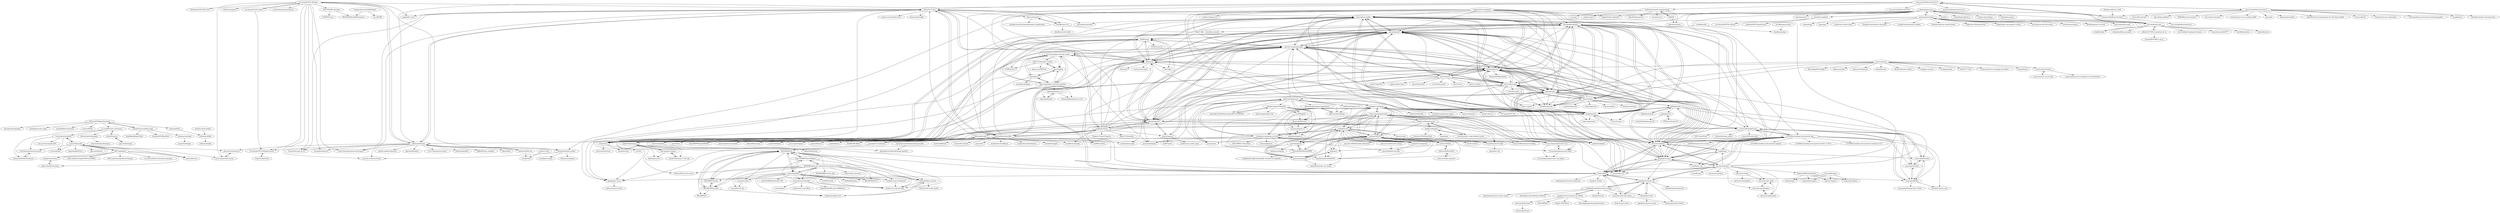 digraph G {
"noprompt/frak" -> "ztellman/riddley"
"Ysurac/openmptcprouter" -> "Ysurac/openmptcprouter-vps"
"Ysurac/openmptcprouter" -> "angt/glorytun"
"Ysurac/openmptcprouter" -> "zehome/MLVPN"
"Ysurac/openmptcprouter" -> "multipath-tcp/mptcp"
"Ysurac/openmptcprouter" -> "Ysurac/openmptcprouter-feeds"
"Ysurac/openmptcprouter" -> "porech/engarde"
"Ysurac/openmptcprouter" -> "multipath-tcp/mptcp_net-next"
"Ysurac/openmptcprouter" -> "SmoothWAN/SmoothWAN"
"Ysurac/openmptcprouter" -> "Edward-Wu/srt-live-server" ["e"=1]
"Ysurac/openmptcprouter" -> "alexkirsz/dispatch-proxy"
"Ysurac/openmptcprouter" -> "BELABOX/srtla"
"Ysurac/openmptcprouter" -> "onemarcfifty/openvpn-bonding"
"Ysurac/openmptcprouter" -> "markfoodyburton/MLVPN"
"Ysurac/openmptcprouter" -> "VrayoSystems/vtrunkd"
"Ysurac/openmptcprouter" -> "ovh/overthebox"
"porech/engarde" -> "hanleym/rengarde"
"porech/engarde" -> "SmoothWAN/SmoothWAN"
"porech/engarde" -> "BELABOX/srtla"
"alexkirsz/dispatch-proxy" -> "extremecoders-re/go-dispatch-proxy"
"alexkirsz/dispatch-proxy" -> "alexkirsz/dispatch"
"alexkirsz/dispatch-proxy" -> "Ysurac/openmptcprouter"
"alexkirsz/dispatch-proxy" -> "porech/engarde"
"alexkirsz/dispatch-proxy" -> "VrayoSystems/vtrunkd"
"alexkirsz/dispatch-proxy" -> "zehome/MLVPN"
"alexkirsz/dispatch-proxy" -> "angt/glorytun"
"litespeedtech/lsquic" -> "ngtcp2/ngtcp2"
"litespeedtech/lsquic" -> "facebook/mvfst"
"litespeedtech/lsquic" -> "quicwg/base-drafts"
"litespeedtech/lsquic" -> "microsoft/msquic"
"litespeedtech/lsquic" -> "alibaba/xquic"
"litespeedtech/lsquic" -> "devsisters/libquic"
"litespeedtech/lsquic" -> "private-octopus/picoquic"
"litespeedtech/lsquic" -> "ngtcp2/nghttp3"
"litespeedtech/lsquic" -> "google/quiche"
"litespeedtech/lsquic" -> "h2o/quicly"
"litespeedtech/lsquic" -> "cloudflare/quiche" ["e"=1]
"litespeedtech/lsquic" -> "y123456yz/reading-and-annotate-quic"
"litespeedtech/lsquic" -> "Tencent/tquic"
"litespeedtech/lsquic" -> "google/proto-quic"
"litespeedtech/lsquic" -> "evansun922/nginx-quic"
"cloudflare/dns" -> "cloudflare/comodo"
"cloudflare/dns" -> "cloudflare/golog"
"facebook/mvfst" -> "litespeedtech/lsquic"
"facebook/mvfst" -> "ngtcp2/ngtcp2"
"facebook/mvfst" -> "alibaba/xquic"
"facebook/mvfst" -> "microsoft/msquic"
"facebook/mvfst" -> "private-octopus/picoquic"
"facebook/mvfst" -> "google/quiche"
"facebook/mvfst" -> "quicwg/base-drafts"
"facebook/mvfst" -> "devsisters/libquic"
"facebook/mvfst" -> "facebookincubator/fizz"
"facebook/mvfst" -> "cloudflare/quiche" ["e"=1]
"facebook/mvfst" -> "h2o/quicly"
"facebook/mvfst" -> "ngtcp2/nghttp3"
"facebook/mvfst" -> "facebook/proxygen" ["e"=1]
"facebook/mvfst" -> "aiortc/aioquic"
"facebook/mvfst" -> "StanfordSNR/pantheon" ["e"=1]
"bagder/http3-explained" -> "bagder/http2-explained" ["e"=1]
"bagder/http3-explained" -> "quicwg/base-drafts"
"bagder/http3-explained" -> "litespeedtech/lsquic"
"bagder/http3-explained" -> "ngtcp2/nghttp3"
"bagder/http3-explained" -> "ngtcp2/ngtcp2"
"bagder/http3-explained" -> "cloudflare/quiche" ["e"=1]
"bagder/http3-explained" -> "curl/everything-curl" ["e"=1]
"bagder/http3-explained" -> "quic-go/quic-go" ["e"=1]
"bagder/http3-explained" -> "microsoft/msquic"
"bagder/http3-explained" -> "devsisters/libquic"
"bagder/http3-explained" -> "aiortc/aioquic"
"bagder/http3-explained" -> "facebook/mvfst"
"bagder/http3-explained" -> "private-octopus/picoquic"
"bagder/http3-explained" -> "h2o/quicly"
"bagder/http3-explained" -> "nghttp2/nghttp2" ["e"=1]
"syncsynchalt/illustrated-tls12" -> "syncsynchalt/illustrated-tls13"
"syncsynchalt/illustrated-tls12" -> "dunwu/db-tutorial" ["e"=1]
"syncsynchalt/illustrated-tls12" -> "dgryski/go-perfbook" ["e"=1]
"syncsynchalt/illustrated-tls12" -> "syncsynchalt/illustrated-quic"
"syncsynchalt/illustrated-tls12" -> "llitfkitfk/go-best-practice" ["e"=1]
"syncsynchalt/illustrated-tls12" -> "teh-cmc/go-internals" ["e"=1]
"syncsynchalt/illustrated-tls12" -> "trimstray/test-your-sysadmin-skills" ["e"=1]
"syncsynchalt/illustrated-tls12" -> "akavel/up" ["e"=1]
"syncsynchalt/illustrated-tls12" -> "danburzo/percollate" ["e"=1]
"syncsynchalt/illustrated-tls12" -> "nakov/Practical-Cryptography-for-Developers-Book" ["e"=1]
"syncsynchalt/illustrated-tls12" -> "microsoft/ethr" ["e"=1]
"syncsynchalt/illustrated-tls12" -> "eranyanay/1m-go-websockets" ["e"=1]
"syncsynchalt/illustrated-tls12" -> "trimstray/the-practical-linux-hardening-guide" ["e"=1]
"syncsynchalt/illustrated-tls12" -> "google/btree" ["e"=1]
"syncsynchalt/illustrated-tls12" -> "shuveb/containers-the-hard-way" ["e"=1]
"tencentyun/clb-quic-demo" -> "line/stellite"
"tencentyun/clb-quic-demo" -> "hanpfei/chromium-net"
"tencentyun/clb-quic-demo" -> "Xiaojuanmao/Quic-Bench"
"tencentyun/clb-quic-demo" -> "52im/clb-quic-demo"
"ztellman/riddley" -> "ztellman/sleight"
"molnarg/node-http2" -> "spdy-http2/node-spdy" ["e"=1]
"molnarg/node-http2" -> "httpwg/http2-spec"
"molnarg/node-http2" -> "nodejs/http2" ["e"=1]
"molnarg/node-http2" -> "jspm/jspm" ["e"=1]
"molnarg/node-http2" -> "aickin/react-dom-stream" ["e"=1]
"molnarg/node-http2" -> "GoogleChromeLabs/sw-precache" ["e"=1]
"molnarg/node-http2" -> "GoogleChromeLabs/sw-toolbox" ["e"=1]
"molnarg/node-http2" -> "ModuleLoader/es-module-loader" ["e"=1]
"molnarg/node-http2" -> "Experience-Monks/devtool" ["e"=1]
"molnarg/node-http2" -> "bradfitz/http2" ["e"=1]
"molnarg/node-http2" -> "nodejs/node-convergence-archive" ["e"=1]
"molnarg/node-http2" -> "wycats/javascript-decorators" ["e"=1]
"molnarg/node-http2" -> "trentm/node-bunyan" ["e"=1]
"molnarg/node-http2" -> "RickWong/react-transmit" ["e"=1]
"molnarg/node-http2" -> "fex-team/http2-spec"
"fex-team/http2-spec" -> "abbshr/rfc7540-translation-zh_cn"
"fex-team/http2-spec" -> "ye11ow/http2-explained-chinese"
"fex-team/http2-spec" -> "httpwg/http2-spec"
"fex-team/http2-spec" -> "bradfitz/http2" ["e"=1]
"fex-team/http2-spec" -> "vincentbernat/rfc5077" ["e"=1]
"fex-team/http2-spec" -> "cloudflare/keyless" ["e"=1]
"fex-team/http2-spec" -> "molnarg/node-http2"
"fex-team/http2-spec" -> "ellzey/libevhtp" ["e"=1]
"fex-team/http2-spec" -> "bolasblack/http-api-guide" ["e"=1]
"qdeconinck/mp-quic" -> "deradev/mpquicScheduler"
"qdeconinck/mp-quic" -> "p-quic/pquic"
"qdeconinck/mp-quic" -> "vuva/MAppLE"
"qdeconinck/mp-quic" -> "ssjShirley/mpquic-ns3"
"qdeconinck/mp-quic" -> "Xiang-Shi/PStream"
"qdeconinck/mp-quic" -> "qdeconinck/minitopo"
"qdeconinck/mp-quic" -> "prat-bphc52/VideoStreaming-MPTCP-MPQUIC"
"qdeconinck/mp-quic" -> "mkheirkhah/mptcp"
"qdeconinck/mp-quic" -> "quicwg/multipath"
"qdeconinck/mp-quic" -> "qdeconinck/minitopo-experiences"
"qdeconinck/mp-quic" -> "multipath-tcp/mptcp"
"qdeconinck/mp-quic" -> "private-octopus/picoquic"
"qdeconinck/mp-quic" -> "alibaba/xquic"
"qdeconinck/mp-quic" -> "multipath-tcp/mptcp_net-next"
"deradev/mpquicScheduler" -> "prat-bphc52/VideoStreaming-MPTCP-MPQUIC"
"deradev/mpquicScheduler" -> "banksemi/mpquic-rl"
"deradev/mpquicScheduler" -> "thomaswpp/mpquic-sbd"
"deradev/mpquicScheduler" -> "vuva/MAppLE"
"deradev/mpquicScheduler" -> "Xiang-Shi/PStream"
"deradev/mpquicScheduler" -> "vunetsys/mpquic-rl"
"ngtcp2/nghttp3" -> "ngtcp2/ngtcp2"
"ngtcp2/nghttp3" -> "private-octopus/picoquic"
"ngtcp2/nghttp3" -> "litespeedtech/lsquic"
"ngtcp2/nghttp3" -> "h2o/quicly"
"ngtcp2/nghttp3" -> "quictls/openssl"
"ngtcp2/nghttp3" -> "quicwg/base-drafts"
"ngtcp2/nghttp3" -> "nghttp2/nghttp2" ["e"=1]
"ngtcp2/nghttp3" -> "facebook/mvfst"
"ngtcp2/nghttp3" -> "h2o/picotls"
"ngtcp2/nghttp3" -> "google/quiche"
"ngtcp2/nghttp3" -> "NTAP/quant"
"ngtcp2/nghttp3" -> "microsoft/msquic"
"ngtcp2/nghttp3" -> "google/boringssl"
"ngtcp2/nghttp3" -> "devsisters/libquic"
"ngtcp2/nghttp3" -> "evansun922/nginx-quic"
"syncsynchalt/illustrated-tls13" -> "syncsynchalt/illustrated-tls12"
"syncsynchalt/illustrated-tls13" -> "syncsynchalt/illustrated-quic"
"syncsynchalt/illustrated-tls13" -> "tlswg/tls13-spec"
"syncsynchalt/illustrated-tls13" -> "tlsfuzzer/tlsfuzzer"
"syncsynchalt/illustrated-tls13" -> "LeeBrotherston/tls-fingerprinting"
"syncsynchalt/illustrated-tls13" -> "facebookincubator/fizz"
"syncsynchalt/illustrated-tls13" -> "syncsynchalt/illustrated-dtls"
"syncsynchalt/illustrated-tls13" -> "syncsynchalt/animated-curves"
"aiortc/aioquic" -> "quicwg/base-drafts"
"aiortc/aioquic" -> "facebook/mvfst"
"aiortc/aioquic" -> "python-hyper/h2" ["e"=1]
"aiortc/aioquic" -> "litespeedtech/lsquic"
"aiortc/aioquic" -> "pgjones/hypercorn" ["e"=1]
"aiortc/aioquic" -> "ngtcp2/ngtcp2"
"aiortc/aioquic" -> "cloudflare/quiche" ["e"=1]
"aiortc/aioquic" -> "quic-go/quic-go" ["e"=1]
"aiortc/aioquic" -> "private-octopus/picoquic"
"aiortc/aioquic" -> "agronholm/anyio" ["e"=1]
"aiortc/aioquic" -> "w3c/webtransport" ["e"=1]
"aiortc/aioquic" -> "microsoft/msquic"
"aiortc/aioquic" -> "aiortc/aiortc" ["e"=1]
"aiortc/aioquic" -> "python-trio/trio" ["e"=1]
"aiortc/aioquic" -> "alibaba/xquic"
"NOALBS/nginx-obs-automatic-low-bitrate-switching" -> "loopy750/SRT-Stats-Monitor"
"NOALBS/nginx-obs-automatic-low-bitrate-switching" -> "eerimoq/moblin"
"NOALBS/nginx-obs-automatic-low-bitrate-switching" -> "BELABOX/srtla"
"NOALBS/nginx-obs-automatic-low-bitrate-switching" -> "b3ck/server-bitrate-html"
"NOALBS/nginx-obs-automatic-low-bitrate-switching" -> "BELABOX/tutorial"
"NOALBS/nginx-obs-automatic-low-bitrate-switching" -> "BELABOX/belacoder"
"NOALBS/nginx-obs-automatic-low-bitrate-switching" -> "datagutt/bbox-receiver"
"NOALBS/nginx-obs-automatic-low-bitrate-switching" -> "Crowsinc/LiveVisionKit"
"NOALBS/nginx-obs-automatic-low-bitrate-switching" -> "scallensc/react-realtimeirl"
"NOALBS/nginx-obs-automatic-low-bitrate-switching" -> "NOALBS/BRB-twitch-clips"
"NOALBS/nginx-obs-automatic-low-bitrate-switching" -> "NOALBS/belabot"
"NOALBS/nginx-obs-automatic-low-bitrate-switching" -> "BELABOX/belaUI"
"NOALBS/nginx-obs-automatic-low-bitrate-switching" -> "muxable/rtirl-obs"
"NOALBS/nginx-obs-automatic-low-bitrate-switching" -> "Edward-Wu/srt-live-server" ["e"=1]
"NOALBS/nginx-obs-automatic-low-bitrate-switching" -> "locaal-ai/obs-urlsource" ["e"=1]
"quic-interop/quic-network-simulator" -> "quic-interop/quic-interop-runner"
"quic-interop/quic-network-simulator" -> "quiclog/qvis"
"quic-interop/quic-network-simulator" -> "NTAP/quant"
"quic-interop/quic-network-simulator" -> "SoonyangZhang/quic-on-ns3"
"quic-interop/quic-network-simulator" -> "google/quic-trace"
"quic-interop/quic-network-simulator" -> "quicwg/qlog"
"quic-interop/quic-network-simulator" -> "signetlabdei/quic"
"quic-interop/quic-network-simulator" -> "signetlabdei/quic-ns-3"
"p-quic/pquic" -> "qdeconinck/mp-quic"
"Coccodrillo/apns" -> "joekarl/go-libapns"
"Coccodrillo/apns" -> "timehop/apns"
"Coccodrillo/apns" -> "alexjlockwood/gcm"
"Coccodrillo/apns" -> "sideshow/apns2" ["e"=1]
"signetlabdei/quic-ns-3" -> "signetlabdei/quic"
"signetlabdei/quic-ns-3" -> "SoonyangZhang/quic-on-ns3"
"signetlabdei/quic" -> "signetlabdei/quic-ns-3"
"QUIC-Tracker/quic-tracker" -> "quicwg/qlog"
"QUIC-Tracker/quic-tracker" -> "NTAP/qvalve"
"QUIC-Tracker/quic-tracker" -> "piano-man/DPIFuzz"
"quiclog/qvis" -> "quicwg/qlog"
"quiclog/qvis" -> "quic-interop/quic-network-simulator"
"quiclog/qvis" -> "quic-interop/quic-interop-runner"
"quiclog/qvis" -> "google/quic-trace"
"quiclog/qvis" -> "quiclog/pcap2qlog"
"quicwg/qlog" -> "quiclog/qvis"
"quicwg/qlog" -> "QUIC-Tracker/quic-tracker"
"tlswg/tls13-spec" -> "amazon-archives/certlint" ["e"=1]
"tlswg/tls13-spec" -> "google/der-ascii" ["e"=1]
"tlswg/tls13-spec" -> "tlsfuzzer/tlsfuzzer"
"tlswg/tls13-spec" -> "bifurcation/mint"
"tlswg/tls13-spec" -> "project-everest/mitls-fstar" ["e"=1]
"tlswg/tls13-spec" -> "cloudflare/tls-tris"
"tlswg/tls13-spec" -> "tintinweb/scapy-ssl_tls" ["e"=1]
"tlswg/tls13-spec" -> "h2o/picotls"
"tlswg/tls13-spec" -> "nonce-disrespect/nonce-disrespect"
"tlswg/tls13-spec" -> "quicwg/wg-materials"
"tlswg/tls13-spec" -> "facebookincubator/fizz"
"tlswg/tls13-spec" -> "google/boringssl"
"tlswg/tls13-spec" -> "briansmith/webpki" ["e"=1]
"tlswg/tls13-spec" -> "quicwg/base-drafts"
"tlswg/tls13-spec" -> "h2o/quicly"
"Ysurac/openmptcprouter-vps" -> "Ysurac/openmptcprouter-feeds"
"Ysurac/openmptcprouter-vps" -> "Ysurac/openmptcprouter-vps-admin"
"Ysurac/openmptcprouter-vps" -> "Ysurac/openmptcprouter"
"tls-attacker/TLS-Padding-Oracles" -> "Tripwire/padcheck"
"multipath-tcp/mptcpd" -> "multipath-tcp/mptcp_net-next"
"multipath-tcp/mptcpd" -> "multipath-tcp/mptcp"
"multipath-tcp/mptcpd" -> "nasa/multipath-tcp-tools"
"multipath-tcp/mptcpd" -> "angt/glorytun"
"Tripwire/padcheck" -> "tls-attacker/TLS-Padding-Oracles"
"mkheirkhah/mptcp" -> "lip6-mptcp/ns3mptcp"
"mkheirkhah/mptcp" -> "dzlab/mptcp-ns3"
"mkheirkhah/mptcp" -> "Kashif-Nadeem/ns-3-dev-git"
"mkheirkhah/mptcp" -> "mkheirkhah/ecmp"
"sonysuqin/BeQuic" -> "sonysuqin/RawQuic"
"sonysuqin/BeQuic" -> "sonysuqin/FFmpeg-Quic-Cronet"
"sonysuqin/BeQuic" -> "sonysuqin/SrsQuic"
"sonysuqin/BeQuic" -> "evansun922/nginx-quic"
"sonysuqin/BeQuic" -> "yyzybb537/posix_quic"
"extremecoders-re/go-dispatch-proxy" -> "alexkirsz/dispatch"
"extremecoders-re/go-dispatch-proxy" -> "alexkirsz/dispatch-proxy"
"quicwg/zh-translations" -> "google/quic-trace"
"quicwg/zh-translations" -> "y123456yz/reading-and-annotate-quic"
"google/quic-trace" -> "mpiraux/master-thesis"
"Ysurac/openmptcprouter-feeds" -> "Ysurac/openmptcprouter-vps"
"Ysurac/openmptcprouter-feeds" -> "Ysurac/openmptcprouter-vps-admin"
"LearnLib/learnlib" -> "LearnLib/automatalib"
"LearnLib/learnlib" -> "DES-Lab/AALpy"
"LearnLib/learnlib" -> "LearnLib/alex"
"LearnLib/learnlib" -> "jderuiter/statelearner"
"LearnLib/learnlib" -> "lorisdanto/symbolicautomata"
"LearnLib/learnlib" -> "mtappler/mut-learn"
"LearnLib/learnlib" -> "bajinsheng/SGFuzz" ["e"=1]
"LearnLib/learnlib" -> "assist-project/dtls-fuzzer"
"LearnLib/learnlib" -> "gbossert/pylstar"
"LearnLib/learnlib" -> "steynvl/inferrer"
"fulmicoton/multiregexp" -> "zhouzusheng/multiregexp"
"cloudflare/go-stream" -> "cloudflare/golog"
"Kashif-Nadeem/ns-3-dev-git" -> "lip6-mptcp/ns3mptcp"
"qdeconinck/minitopo" -> "qdeconinck/minitopo-experiences"
"qdeconinck/minitopo-experiences" -> "qdeconinck/minitopo"
"microsoft/msquic" -> "litespeedtech/lsquic"
"microsoft/msquic" -> "facebook/mvfst"
"microsoft/msquic" -> "alibaba/xquic"
"microsoft/msquic" -> "cloudflare/quiche" ["e"=1]
"microsoft/msquic" -> "ngtcp2/ngtcp2"
"microsoft/msquic" -> "devsisters/libquic"
"microsoft/msquic" -> "google/quiche"
"microsoft/msquic" -> "quic-go/quic-go" ["e"=1]
"microsoft/msquic" -> "quicwg/base-drafts"
"microsoft/msquic" -> "private-octopus/picoquic"
"microsoft/msquic" -> "quinn-rs/quinn" ["e"=1]
"microsoft/msquic" -> "ngtcp2/nghttp3"
"microsoft/msquic" -> "Tencent/tquic"
"microsoft/msquic" -> "F-Stack/f-stack" ["e"=1]
"microsoft/msquic" -> "nghttp2/nghttp2" ["e"=1]
"devsisters/libquic" -> "devsisters/goquic"
"devsisters/libquic" -> "google/proto-quic"
"devsisters/libquic" -> "litespeedtech/lsquic"
"devsisters/libquic" -> "facebook/mvfst"
"devsisters/libquic" -> "conght/quic"
"devsisters/libquic" -> "ngtcp2/ngtcp2"
"devsisters/libquic" -> "y123456yz/reading-and-annotate-quic"
"devsisters/libquic" -> "microsoft/msquic"
"devsisters/libquic" -> "line/stellite"
"devsisters/libquic" -> "alibaba/xquic"
"devsisters/libquic" -> "quicwg/base-drafts"
"devsisters/libquic" -> "quic-go/quic-go" ["e"=1]
"devsisters/libquic" -> "h2o/quicly"
"devsisters/libquic" -> "google/quiche"
"devsisters/libquic" -> "private-octopus/picoquic"
"zehome/MLVPN" -> "angt/glorytun"
"zehome/MLVPN" -> "greensea/mptunnel"
"zehome/MLVPN" -> "VrayoSystems/vtrunkd"
"zehome/MLVPN" -> "markfoodyburton/MLVPN"
"zehome/MLVPN" -> "Ysurac/openmptcprouter"
"zehome/MLVPN" -> "Ysurac/openmptcprouter-vps"
"zehome/MLVPN" -> "angt/mud"
"zehome/MLVPN" -> "porech/engarde"
"zehome/MLVPN" -> "SmoothWAN/SmoothWAN"
"zehome/MLVPN" -> "ovh/overthebox"
"zehome/MLVPN" -> "multipath-tcp/mptcp"
"zehome/MLVPN" -> "cloudwu/mptun" ["e"=1]
"zehome/MLVPN" -> "onemarcfifty/openvpn-bonding"
"conght/quic" -> "devsisters/libquic"
"conght/quic" -> "google/proto-quic"
"conght/quic" -> "y123456yz/reading-and-annotate-quic"
"conght/quic" -> "maufl/quic_toy"
"conght/quic" -> "sonysuqin/RawQuic"
"prat-bphc52/VideoStreaming-MPTCP-MPQUIC" -> "deradev/mpquicScheduler"
"mifmif/Generex" -> "agarciadom/xeger"
"mifmif/Generex" -> "cs-au-dk/dk.brics.automaton"
"sonysuqin/SrsQuic" -> "sonysuqin/RawQuic"
"sonysuqin/SrsQuic" -> "evansun922/nginx-quic"
"sonysuqin/SrsQuic" -> "sonysuqin/BeQuic"
"openntpd-portable/openntpd-portable" -> "openntpd-portable/openntpd-openbsd"
"libressl/portable" -> "libressl/openbsd"
"libressl/portable" -> "google/boringssl"
"libressl/portable" -> "openbsd/src" ["e"=1]
"libressl/portable" -> "OpenSMTPD/OpenSMTPD" ["e"=1]
"libressl/portable" -> "openssh/openssh-portable" ["e"=1]
"libressl/portable" -> "wolfSSL/wolfssl" ["e"=1]
"libressl/portable" -> "cloudflare/sslconfig" ["e"=1]
"libressl/portable" -> "tlswg/tls13-spec"
"libressl/portable" -> "libtom/libtomcrypt" ["e"=1]
"libressl/portable" -> "randombit/botan" ["e"=1]
"libressl/portable" -> "nghttp2/nghttp2" ["e"=1]
"libressl/portable" -> "gost-engine/engine" ["e"=1]
"libressl/portable" -> "gentoo/libressl" ["e"=1]
"libressl/portable" -> "openbsd/ports" ["e"=1]
"libressl/portable" -> "BLAKE2/BLAKE2" ["e"=1]
"quic-interop/quic-interop-runner" -> "quic-interop/quic-network-simulator"
"quic-interop/quic-interop-runner" -> "quiclog/qvis"
"quic-interop/quic-interop-runner" -> "QUIC-Tracker/quic-tracker"
"quic-interop/quic-interop-runner" -> "quicwg/qlog"
"quic-interop/quic-interop-runner" -> "h2o/quicly"
"quic-interop/quic-interop-runner" -> "private-octopus/picoquic"
"quic-interop/quic-interop-runner" -> "quicwg/multipath"
"quic-interop/quic-interop-runner" -> "google/quic-trace"
"tlsfuzzer/tlsfuzzer" -> "tls-attacker/TLS-Attacker"
"tlsfuzzer/tlsfuzzer" -> "tlsfuzzer/tlslite-ng"
"tlsfuzzer/tlsfuzzer" -> "tintinweb/scapy-ssl_tls" ["e"=1]
"tlsfuzzer/tlsfuzzer" -> "WestpointLtd/tls_prober"
"tlsfuzzer/tlsfuzzer" -> "tlswg/tls13-spec"
"tlsfuzzer/tlsfuzzer" -> "aflnet/aflnet" ["e"=1]
"tlsfuzzer/tlsfuzzer" -> "guidovranken/cryptofuzz" ["e"=1]
"tlsfuzzer/tlsfuzzer" -> "jderuiter/statelearner"
"tlsfuzzer/tlsfuzzer" -> "sumanj/frankencert"
"tlsfuzzer/tlsfuzzer" -> "tls-attacker/TLS-Padding-Oracles"
"tlsfuzzer/tlsfuzzer" -> "nonce-disrespect/nonce-disrespect"
"tlsfuzzer/tlsfuzzer" -> "jtpereyda/boofuzz" ["e"=1]
"tlsfuzzer/tlsfuzzer" -> "Cisco-Talos/mutiny-fuzzer" ["e"=1]
"tlsfuzzer/tlsfuzzer" -> "jfoote/exploitable" ["e"=1]
"tlsfuzzer/tlsfuzzer" -> "jeffball55/rop_compiler" ["e"=1]
"tlsfuzzer/tlslite-ng" -> "tlsfuzzer/tlsfuzzer"
"tlsfuzzer/tlslite-ng" -> "trevp/tlslite"
"multipath-tcp/mptcp_net-next" -> "multipath-tcp/mptcpd"
"multipath-tcp/mptcp_net-next" -> "multipath-tcp/mptcp"
"multipath-tcp/mptcp_net-next" -> "nasa/multipath-tcp-tools"
"multipath-tcp/mptcp_net-next" -> "surban/aggligator"
"multipath-tcp/mptcp_net-next" -> "angt/glorytun"
"multipath-tcp/mptcp_net-next" -> "quicwg/multipath"
"multipath-tcp/mptcp_net-next" -> "qdeconinck/mp-quic"
"multipath-tcp/mptcp_net-next" -> "SIGCOMM21-5G/artifact" ["e"=1]
"multipath-tcp/mptcp_net-next" -> "mkheirkhah/mptcp"
"multipath-tcp/mptcp_net-next" -> "p-quic/pquic"
"multipath-tcp/mptcp_net-next" -> "markfoodyburton/MLVPN"
"yomorun/yomo" -> "yomorun/presencejs"
"yomorun/yomo" -> "alibaba/xquic"
"yomorun/yomo" -> "lf-edge/ekuiper" ["e"=1]
"yomorun/yomo" -> "q191201771/lal" ["e"=1]
"yomorun/yomo" -> "yomorun/yomo-wasmedge-tensorflow"
"yomorun/yomo" -> "baetyl/baetyl" ["e"=1]
"yomorun/yomo" -> "WasmEdge/WasmEdge" ["e"=1]
"yomorun/yomo" -> "facebook/mvfst"
"yomorun/yomo" -> "Edgenesis/shifu" ["e"=1]
"yomorun/yomo" -> "openyurtio/openyurt" ["e"=1]
"yomorun/yomo" -> "bitleak/lmstfy" ["e"=1]
"yomorun/yomo" -> "AfterShip/email-verifier" ["e"=1]
"yomorun/yomo" -> "reugn/go-streams" ["e"=1]
"yomorun/yomo" -> "quic-go/quic-go" ["e"=1]
"yomorun/yomo" -> "Tencent/tquic"
"greensea/mptunnel" -> "zehome/MLVPN"
"greensea/mptunnel" -> "angt/mud"
"greensea/mptunnel" -> "angt/glorytun"
"greensea/mptunnel" -> "danluke2/mpudp_vpn_thesis"
"F5Networks/quic-lb" -> "alipay/quic-lb"
"devsisters/goquic" -> "devsisters/libquic"
"devsisters/goquic" -> "google/proto-quic"
"devsisters/goquic" -> "devsisters/gospdyquic"
"devsisters/goquic" -> "line/stellite"
"devsisters/goquic" -> "y123456yz/reading-and-annotate-quic"
"devsisters/goquic" -> "conght/quic"
"devsisters/goquic" -> "quic-go/quic-go" ["e"=1]
"devsisters/goquic" -> "romain-jacotin/quic"
"devsisters/goquic" -> "devsisters/quicbench"
"devsisters/goquic" -> "devsisters/go-caplit"
"devsisters/goquic" -> "xtaci/kcp-go" ["e"=1]
"devsisters/goquic" -> "devsisters/eclair"
"devsisters/goquic" -> "quicwg/base-drafts"
"devsisters/goquic" -> "RobotsAndPencils/buford"
"devsisters/goquic" -> "facebook/mvfst"
"evansun922/nginx-quic" -> "sonysuqin/SrsQuic"
"evansun922/nginx-quic" -> "sonysuqin/RawQuic"
"evansun922/nginx-quic" -> "sonysuqin/BeQuic"
"evansun922/nginx-quic" -> "y123456yz/reading-and-annotate-quic"
"evansun922/nginx-quic" -> "bilibili/quiche"
"evansun922/nginx-quic" -> "liwf616/awesome-live-stream" ["e"=1]
"evansun922/nginx-quic" -> "runner365/read_book" ["e"=1]
"evansun922/nginx-quic" -> "CDN-Union/Code"
"evansun922/nginx-quic" -> "ngtcp2/ngtcp2"
"evansun922/nginx-quic" -> "feixiao/learning_webrtc" ["e"=1]
"python-tls/tls" -> "trevp/tlslite"
"assist-project/dtls-fuzzer" -> "jderuiter/statelearner"
"lorisdanto/symbolicautomata" -> "AutomataDotNet/Automata"
"libressl/openbsd" -> "libressl/portable"
"libressl/openbsd" -> "openntpd-portable/openntpd-openbsd"
"utopia-group/regel" -> "jacger2/softregex"
"sonysuqin/RawQuic" -> "sonysuqin/SrsQuic"
"sonysuqin/RawQuic" -> "sonysuqin/BeQuic"
"sonysuqin/RawQuic" -> "evansun922/nginx-quic"
"alipay/quic-lb" -> "F5Networks/quic-lb"
"alipay/quic-lb" -> "martinduke/nginx-quic-lb"
"devsisters/gospdyquic" -> "devsisters/go-caplit"
"devsisters/gospdyquic" -> "devsisters/quicbench"
"vunetsys/mpquic-rl" -> "banksemi/mpquic-rl"
"Xiang-Shi/PStream" -> "vunetsys/mpquic-rl"
"BELABOX/srtla" -> "BELABOX/belacoder"
"BELABOX/srtla" -> "BELABOX/srt"
"BELABOX/srtla" -> "BELABOX/tutorial"
"BELABOX/srtla" -> "muxable/rtchat"
"BELABOX/srtla" -> "scallensc/react-realtimeirl"
"BELABOX/srtla" -> "eerimoq/moblin"
"BELABOX/srtla" -> "datagutt/bbox-receiver"
"BELABOX/srtla" -> "loopy750/SRT-Stats-Monitor"
"BELABOX/srtla" -> "b3ck/server-bitrate-html"
"BELABOX/belacoder" -> "BELABOX/srtla"
"BELABOX/belacoder" -> "datagutt/moblink-rust"
"BELABOX/belacoder" -> "BELABOX/tutorial"
"BELABOX/belacoder" -> "BELABOX/srt"
"quictls/openssl" -> "ngtcp2/ngtcp2"
"quictls/openssl" -> "kn007/patch" ["e"=1]
"quictls/openssl" -> "ngtcp2/nghttp3"
"quictls/openssl" -> "intel/asynch_mode_nginx" ["e"=1]
"CompassSecurity/SAMLRaider" -> "RUB-NDS/BurpSSOExtension"
"CompassSecurity/SAMLRaider" -> "ozzi-/JWT4B"
"alexkirsz/dispatch" -> "extremecoders-re/go-dispatch-proxy"
"alexkirsz/dispatch" -> "alexkirsz/dispatch-proxy"
"alexkirsz/dispatch" -> "fregie/mpx"
"alexkirsz/dispatch" -> "hamster1963/HomeDash"
"DES-Lab/AALpy" -> "LearnLib/learnlib"
"DES-Lab/AALpy" -> "DES-Lab/Extracting-FSM-From-RNNs"
"DES-Lab/AALpy" -> "steynvl/inferrer"
"DES-Lab/AALpy" -> "DES-Lab/Learning-Based-Fuzzing"
"DES-Lab/AALpy" -> "apferscher/ble-learning"
"DES-Lab/AALpy" -> "wcventure/Active-Automata-Learning"
"DES-Lab/AALpy" -> "mtappler/mut-learn"
"WestpointLtd/tls_prober" -> "WestpointLtd/pytls"
"WestpointLtd/tls_prober" -> "amazon-archives/certlint" ["e"=1]
"WestpointLtd/tls_prober" -> "bwall/pemcracker"
"tatsuhiro-t/spdylay" -> "sorced-jim/SPDY-for-iPhone"
"tatsuhiro-t/spdylay" -> "mbelshe/SPDY-Specification"
"MaLeLabTs/RegexGenerator" -> "nicholaslocascio/deep-regex"
"MaLeLabTs/RegexGenerator" -> "devongovett/regexgen" ["e"=1]
"MaLeLabTs/RegexGenerator" -> "cs-au-dk/dk.brics.automaton"
"MaLeLabTs/RegexGenerator" -> "aloisdg/awesome-regex" ["e"=1]
"MaLeLabTs/RegexGenerator" -> "maojui/Regex-Generator"
"MaLeLabTs/RegexGenerator" -> "noprompt/frak"
"MaLeLabTs/RegexGenerator" -> "mimno/Mallet" ["e"=1]
"google/quiche" -> "bilibili/quiche"
"google/quiche" -> "facebook/mvfst"
"google/quiche" -> "litespeedtech/lsquic"
"google/quiche" -> "ngtcp2/ngtcp2"
"google/quiche" -> "microsoft/msquic"
"google/quiche" -> "alibaba/xquic"
"google/quiche" -> "private-octopus/picoquic"
"google/quiche" -> "quic-interop/quic-interop-runner"
"google/quiche" -> "ngtcp2/nghttp3"
"google/quiche" -> "aws/s2n-quic" ["e"=1]
"google/quiche" -> "evansun922/nginx-quic"
"google/quiche" -> "devsisters/libquic"
"google/quiche" -> "quicwg/base-drafts"
"google/quiche" -> "h2o/quicly"
"google/quiche" -> "yuanrongxi/razor" ["e"=1]
"bilibili/quiche" -> "bilibili/mahimahi"
"bilibili/quiche" -> "google/quiche"
"bilibili/quiche" -> "evansun922/nginx-quic"
"bilibili/quiche" -> "sonysuqin/BeQuic"
"bilibili/quiche" -> "sonysuqin/RawQuic"
"bilibili/quiche" -> "alipay/quic-lb"
"BELABOX/tutorial" -> "BELABOX/belacoder"
"BELABOX/tutorial" -> "BELABOX/srtla"
"loopy750/SRT-Stats-Monitor" -> "NOALBS/nginx-obs-automatic-low-bitrate-switching"
"loopy750/SRT-Stats-Monitor" -> "BELABOX/srtla"
"loopy750/SRT-Stats-Monitor" -> "eerimoq/moblin"
"loopy750/SRT-Stats-Monitor" -> "b3ck/server-bitrate-html"
"loopy750/SRT-Stats-Monitor" -> "datagutt/bbox-receiver"
"p0f/p0f" -> "gamelinux/prads"
"p0f/p0f" -> "LeeBrotherston/tls-fingerprinting"
"RUB-NDS/WS-Attacker" -> "RUB-NDS/BurpSSOExtension"
"RUB-NDS/WS-Attacker" -> "1N3/XSSTracer"
"apferscher/ble-learning" -> "mtappler/mut-learn"
"muxable/rtchat" -> "muxable/rtirl-obs"
"devsisters/quicbench" -> "devsisters/gospdyquic"
"devsisters/quicbench" -> "devsisters/go-caplit"
"vuva/MAppLE" -> "banksemi/mpquic-rl"
"vuva/MAppLE" -> "Xiang-Shi/PStream"
"vuva/MAppLE" -> "vunetsys/mpquic-rl"
"angt/glorytun" -> "angt/mud"
"angt/glorytun" -> "zehome/MLVPN"
"angt/glorytun" -> "greensea/mptunnel"
"angt/glorytun" -> "markfoodyburton/MLVPN"
"angt/glorytun" -> "Ysurac/openmptcprouter"
"angt/glorytun" -> "multipath-tcp/mptcpd"
"angt/glorytun" -> "multipath-tcp/mptcp"
"angt/glorytun" -> "multipath-tcp/mptcp_net-next"
"angt/glorytun" -> "VrayoSystems/vtrunkd"
"angt/glorytun" -> "ovh/overthebox"
"angt/glorytun" -> "porech/engarde"
"angt/glorytun" -> "Ysurac/openmptcprouter-feeds"
"angt/glorytun" -> "kanocz/lcvpn" ["e"=1]
"angt/glorytun" -> "Ysurac/openmptcprouter-vps"
"angt/glorytun" -> "danluke2/mpudp_vpn_thesis"
"alibaba/xquic" -> "facebook/mvfst"
"alibaba/xquic" -> "litespeedtech/lsquic"
"alibaba/xquic" -> "microsoft/msquic"
"alibaba/xquic" -> "Tencent/tquic"
"alibaba/xquic" -> "ngtcp2/ngtcp2"
"alibaba/xquic" -> "private-octopus/picoquic"
"alibaba/xquic" -> "quicwg/base-drafts"
"alibaba/xquic" -> "google/quiche"
"alibaba/xquic" -> "devsisters/libquic"
"alibaba/xquic" -> "yuanrongxi/razor" ["e"=1]
"alibaba/xquic" -> "cloudflare/quiche" ["e"=1]
"alibaba/xquic" -> "quic-go/quic-go" ["e"=1]
"alibaba/xquic" -> "evansun922/nginx-quic"
"alibaba/xquic" -> "qdeconinck/mp-quic"
"alibaba/xquic" -> "bilibili/quiche"
"Crowsinc/LiveVisionKit" -> "norihiro/obs-mute-filter" ["e"=1]
"Crowsinc/LiveVisionKit" -> "Jabbah/OpenXR-Layer-OBSMirror" ["e"=1]
"Crowsinc/LiveVisionKit" -> "b3ck/server-bitrate-html"
"Crowsinc/LiveVisionKit" -> "rse/vingester" ["e"=1]
"ssjShirley/mpquic-ns3" -> "qdeconinck/minitopo"
"ssjShirley/mpquic-ns3" -> "vunetsys/mpquic-rl"
"devsisters/eclair" -> "devsisters/checkpoint"
"devsisters/eclair" -> "devsisters/go-caplit"
"lip6-mptcp/ns3mptcp" -> "Kashif-Nadeem/ns-3-dev-git"
"lip6-mptcp/ns3mptcp" -> "mkheirkhah/mptcp"
"lip6-mptcp/ns3mptcp" -> "dzlab/mptcp-ns3"
"abbshr/rfc7540-translation-zh_cn" -> "duoani/HTTP-RFCs.zh-cn"
"abbshr/rfc7540-translation-zh_cn" -> "fex-team/http2-spec"
"multipath-tcp/mptcp" -> "multipath-tcp/mptcp_net-next"
"multipath-tcp/mptcp" -> "multipath-tcp/mptcpd"
"multipath-tcp/mptcp" -> "angt/glorytun"
"multipath-tcp/mptcp" -> "qdeconinck/mp-quic"
"multipath-tcp/mptcp" -> "mkheirkhah/mptcp"
"multipath-tcp/mptcp" -> "Ysurac/openmptcprouter"
"multipath-tcp/mptcp" -> "Ysurac/openmptcprouter-vps"
"multipath-tcp/mptcp" -> "greensea/mptunnel"
"multipath-tcp/mptcp" -> "OpenFastPath/ofp" ["e"=1]
"multipath-tcp/mptcp" -> "zehome/MLVPN"
"multipath-tcp/mptcp" -> "multipath-tcp/iproute-mptcp"
"multipath-tcp/mptcp" -> "Ysurac/openmptcprouter-feeds"
"multipath-tcp/mptcp" -> "mtcp-stack/mtcp" ["e"=1]
"multipath-tcp/mptcp" -> "Soheil-ab/Orca" ["e"=1]
"multipath-tcp/mptcp" -> "PCCproject/PCC-RL" ["e"=1]
"google/cronet-transport-for-okhttp" -> "limuyang2/okcronet"
"google/cronet-transport-for-okhttp" -> "GoogleChromeLabs/cronet-sample"
"google/cronet-transport-for-okhttp" -> "VKCOM/KNet" ["e"=1]
"google/cronet-transport-for-okhttp" -> "Knight-ZXW/Sliver" ["e"=1]
"google/cronet-transport-for-okhttp" -> "RicardoJiang/android-performance" ["e"=1]
"LeeBrotherston/tls-fingerprinting" -> "salesforce/ja3" ["e"=1]
"LeeBrotherston/tls-fingerprinting" -> "zakird/tlsfingerprints"
"LeeBrotherston/tls-fingerprinting" -> "cisco/mercury" ["e"=1]
"LeeBrotherston/tls-fingerprinting" -> "p0f/p0f"
"LeeBrotherston/tls-fingerprinting" -> "WestpointLtd/tls_prober"
"LeeBrotherston/tls-fingerprinting" -> "gamelinux/prads"
"LeeBrotherston/tls-fingerprinting" -> "cisco/joy" ["e"=1]
"AutomataDotNet/Automata" -> "lorisdanto/symbolicautomata"
"SmoothWAN/SmoothWAN" -> "porech/engarde"
"SmoothWAN/SmoothWAN" -> "TalalMash/Unofficial-Speedify-Installer-For-OpenWrt"
"SmoothWAN/SmoothWAN" -> "zehome/MLVPN"
"banksemi/mpquic-rl" -> "vunetsys/mpquic-rl"
"VrayoSystems/vtrunkd" -> "zehome/MLVPN"
"VrayoSystems/vtrunkd" -> "upa/nante-wan"
"RobotsAndPencils/buford" -> "sideshow/apns2" ["e"=1]
"RobotsAndPencils/buford" -> "timehop/apns"
"RobotsAndPencils/buford" -> "alexjlockwood/gcm"
"RobotsAndPencils/buford" -> "joekarl/go-libapns"
"yomorun/presencejs" -> "yomorun/react-cursor-chat"
"yomorun/presencejs" -> "yomorun/metaverse-workplace-vercel-frontend"
"syncsynchalt/illustrated-quic" -> "syncsynchalt/illustrated-tls13"
"syncsynchalt/illustrated-quic" -> "syncsynchalt/illustrated-ssh"
"bilibili/mahimahi" -> "bilibili/quiche"
"ovh/overthebox-feeds" -> "ovh/overthebox-openwrt"
"ovh/overthebox-feeds" -> "ovh/overthebox"
"ovh/overthebox-openwrt" -> "ovh/overthebox-feeds"
"scallensc/react-realtimeirl" -> "b3ck/server-bitrate-html"
"yomorun/react-cursor-chat" -> "yomorun/presencejs"
"cs-au-dk/dk.brics.automaton" -> "fulmicoton/multiregexp"
"cs-au-dk/dk.brics.automaton" -> "mifmif/Generex"
"cs-au-dk/dk.brics.automaton" -> "LearnLib/automatalib"
"cs-au-dk/dk.brics.automaton" -> "AutomataDotNet/Automata"
"tls-attacker/TLS-Attacker" -> "tlsfuzzer/tlsfuzzer"
"tls-attacker/TLS-Attacker" -> "tls-attacker/TLS-Scanner"
"tls-attacker/TLS-Attacker" -> "nonce-disrespect/nonce-disrespect"
"tls-attacker/TLS-Attacker" -> "assist-project/dtls-fuzzer"
"tls-attacker/TLS-Attacker" -> "sumanj/frankencert"
"tls-attacker/TLS-Attacker" -> "RUB-NDS/WS-Attacker"
"tls-attacker/TLS-Attacker" -> "FiloSottile/CVE-2016-2107" ["e"=1]
"tls-attacker/TLS-Attacker" -> "C2SP/wycheproof" ["e"=1]
"tls-attacker/TLS-Attacker" -> "google/der-ascii" ["e"=1]
"tls-attacker/TLS-Attacker" -> "WestpointLtd/tls_prober"
"tls-attacker/TLS-Attacker" -> "amazon-archives/certlint" ["e"=1]
"tls-attacker/TLS-Attacker" -> "tintinweb/scapy-ssl_tls" ["e"=1]
"tls-attacker/TLS-Attacker" -> "profuzzbench/profuzzbench" ["e"=1]
"tls-attacker/TLS-Attacker" -> "tls-attacker/TLS-Padding-Oracles"
"tls-attacker/TLS-Attacker" -> "tlswg/tls13-spec"
"google/boringssl" -> "ngtcp2/ngtcp2"
"google/boringssl" -> "ngtcp2/nghttp3"
"google/boringssl" -> "quictls/openssl"
"google/boringssl" -> "libressl/portable"
"google/boringssl" -> "wolfSSL/wolfssl" ["e"=1]
"google/boringssl" -> "litespeedtech/lsquic"
"google/boringssl" -> "alibaba/xquic"
"google/boringssl" -> "google/quiche"
"google/boringssl" -> "Tongsuo-Project/Tongsuo" ["e"=1]
"google/boringssl" -> "cloudflare/sslconfig" ["e"=1]
"google/boringssl" -> "quicwg/base-drafts"
"google/boringssl" -> "tlswg/tls13-spec"
"google/boringssl" -> "Mbed-TLS/mbedtls" ["e"=1]
"google/boringssl" -> "facebookincubator/fizz"
"google/boringssl" -> "facebook/mvfst"
"google/proto-quic" -> "devsisters/libquic"
"google/proto-quic" -> "line/stellite"
"google/proto-quic" -> "devsisters/goquic"
"google/proto-quic" -> "conght/quic"
"google/proto-quic" -> "ngtcp2/ngtcp2"
"google/proto-quic" -> "quicwg/base-drafts"
"google/proto-quic" -> "y123456yz/reading-and-annotate-quic"
"google/proto-quic" -> "litespeedtech/lsquic"
"google/proto-quic" -> "hanpfei/chromium-net"
"google/proto-quic" -> "evansun922/nginx-quic"
"google/proto-quic" -> "quic-go/quic-go" ["e"=1]
"google/proto-quic" -> "h2o/quicly"
"google/proto-quic" -> "facebook/mvfst"
"google/proto-quic" -> "private-octopus/picoquic"
"google/proto-quic" -> "maufl/quic_toy"
"bifurcation/mint" -> "cloudflare/tls-tris"
"bifurcation/mint" -> "cloudflarearchive/challenge-bypass-specification"
"cloudflare/tls-tris" -> "bifurcation/mint"
"cloudflare/tls-tris" -> "cloudflarearchive/sidh" ["e"=1]
"cloudflare/tls-tris" -> "cloudflare/comodo"
"angt/mud" -> "angt/glorytun"
"angt/mud" -> "markfoodyburton/MLVPN"
"angt/mud" -> "greensea/mptunnel"
"devsisters/go-caplit" -> "devsisters/gospdyquic"
"datagutt/bbox-receiver" -> "datagutt/moblink-rust"
"datagutt/bbox-receiver" -> "XGxF3/srtla-docker-guide"
"datagutt/bbox-receiver" -> "b3ck/server-bitrate-html"
"eerimoq/moblin" -> "BELABOX/srtla"
"eerimoq/moblin" -> "NOALBS/nginx-obs-automatic-low-bitrate-switching"
"eerimoq/moblin" -> "loopy750/SRT-Stats-Monitor"
"eerimoq/moblin" -> "datagutt/moblink-rust"
"eerimoq/moblin" -> "datagutt/bbox-receiver"
"eerimoq/moblin" -> "b3ck/server-bitrate-html"
"eerimoq/moblin" -> "scallensc/react-realtimeirl"
"eerimoq/moblin" -> "LezdCS/irl-link"
"eerimoq/moblin" -> "BELABOX/belaUI"
"eerimoq/moblin" -> "BELABOX/tutorial"
"eerimoq/moblin" -> "Crowsinc/LiveVisionKit"
"eerimoq/moblin" -> "BELABOX/belacoder"
"eerimoq/moblin" -> "pedroSG94/RootEncoder-iOS" ["e"=1]
"eerimoq/moblin" -> "muxable/rtchat"
"eerimoq/moblin" -> "NOALBS/belabot"
"hanpfei/chromium-net" -> "lizhangqu/cronet"
"hanpfei/chromium-net" -> "tencentyun/clb-quic-demo"
"hanpfei/chromium-net" -> "GoogleChromeLabs/cronet-sample"
"hanpfei/chromium-net" -> "y123456yz/reading-and-annotate-quic"
"hanpfei/chromium-net" -> "line/stellite"
"hanpfei/chromium-net" -> "Xiaojuanmao/Quic-Bench"
"hanpfei/chromium-net" -> "bloomberg/chromium.bb" ["e"=1]
"line/stellite" -> "google/proto-quic"
"line/stellite" -> "tencentyun/clb-quic-demo"
"line/stellite" -> "devsisters/libquic"
"line/stellite" -> "hanpfei/chromium-net"
"line/stellite" -> "ngtcp2/ngtcp2"
"line/stellite" -> "sonysuqin/BeQuic"
"line/stellite" -> "h2o/quicly"
"line/stellite" -> "devsisters/goquic"
"line/stellite" -> "akshetpandey/Cronet.framework"
"line/stellite" -> "line/grow-loader"
"line/stellite" -> "quicwg/base-drafts"
"line/stellite" -> "private-octopus/picoquic"
"line/stellite" -> "google/quic-trace"
"line/stellite" -> "y123456yz/reading-and-annotate-quic"
"line/stellite" -> "NTAP/quant"
"GoogleChromeLabs/cronet-sample" -> "google/cronet-transport-for-okhttp"
"GoogleChromeLabs/cronet-sample" -> "hanpfei/chromium-net"
"GoogleChromeLabs/cronet-sample" -> "lizhangqu/cronet"
"GoogleChromeLabs/cronet-sample" -> "tencentyun/clb-quic-demo"
"GoogleChromeLabs/cronet-sample" -> "alibaba/Patrons" ["e"=1]
"GoogleChromeLabs/cronet-sample" -> "akshetpandey/react-native-cronet"
"GoogleChromeLabs/cronet-sample" -> "line/stellite"
"GoogleChromeLabs/cronet-sample" -> "facebookincubator/Battery-Metrics" ["e"=1]
"jderuiter/statelearner" -> "assist-project/dtls-fuzzer"
"hamster1963/HomeDash" -> "hamster1963/HomeDash-Backend"
"ovh/overthebox" -> "ovh/overthebox-feeds"
"ovh/overthebox" -> "angt/mud"
"nicholaslocascio/deep-regex" -> "MaLeLabTs/RegexGenerator"
"nicholaslocascio/deep-regex" -> "kupl/AlphaRegexPublic"
"nicholaslocascio/deep-regex" -> "utopia-group/regel"
"nicholaslocascio/deep-regex" -> "zhoubolei/VQAbaseline" ["e"=1]
"Tencent/tquic" -> "alibaba/xquic"
"Tencent/tquic" -> "litespeedtech/lsquic"
"Tencent/tquic" -> "genmeta/gm-quic" ["e"=1]
"Tencent/tquic" -> "facebook/mvfst"
"Tencent/tquic" -> "cloudflare/quiche" ["e"=1]
"Tencent/tquic" -> "microsoft/msquic"
"Tencent/tquic" -> "ngtcp2/ngtcp2"
"Tencent/tquic" -> "quinn-rs/quinn" ["e"=1]
"Tencent/tquic" -> "aws/s2n-quic" ["e"=1]
"Tencent/tquic" -> "cloudwego/volo" ["e"=1]
"Tencent/tquic" -> "google/quiche"
"Tencent/tquic" -> "bilibili/quiche"
"Tencent/tquic" -> "trpc-group/trpc" ["e"=1]
"Tencent/tquic" -> "private-octopus/picoquic"
"Tencent/tquic" -> "bytedance/netcap" ["e"=1]
"quicwg/base-drafts" -> "ngtcp2/ngtcp2"
"quicwg/base-drafts" -> "litespeedtech/lsquic"
"quicwg/base-drafts" -> "private-octopus/picoquic"
"quicwg/base-drafts" -> "facebook/mvfst"
"quicwg/base-drafts" -> "h2o/quicly"
"quicwg/base-drafts" -> "alibaba/xquic"
"quicwg/base-drafts" -> "aiortc/aioquic"
"quicwg/base-drafts" -> "cloudflare/quiche" ["e"=1]
"quicwg/base-drafts" -> "google/proto-quic"
"quicwg/base-drafts" -> "devsisters/libquic"
"quicwg/base-drafts" -> "ngtcp2/nghttp3"
"quicwg/base-drafts" -> "microsoft/msquic"
"quicwg/base-drafts" -> "quic-go/quic-go" ["e"=1]
"quicwg/base-drafts" -> "quicwg/wg-materials"
"quicwg/base-drafts" -> "NTAP/quant"
"agarciadom/xeger" -> "mifmif/Generex"
"h2o/picotls" -> "h2o/quicly"
"h2o/picotls" -> "private-octopus/picoquic"
"h2o/picotls" -> "NTAP/quant"
"h2o/picotls" -> "eduardsui/tlse" ["e"=1]
"h2o/picotls" -> "ngtcp2/ngtcp2"
"h2o/picotls" -> "ngtcp2/nghttp3"
"h2o/picotls" -> "ctz/cifra" ["e"=1]
"h2o/picotls" -> "matrixssl/matrixssl"
"h2o/picotls" -> "quic-interop/quic-interop-runner"
"NTAP/quant" -> "private-octopus/picoquic"
"NTAP/quant" -> "h2o/quicly"
"NTAP/quant" -> "quic-interop/quic-network-simulator"
"NTAP/quant" -> "NTAP/warpcore" ["e"=1]
"NTAP/quant" -> "ngtcp2/ngtcp2"
"NTAP/quant" -> "h2o/picotls"
"NTAP/quant" -> "bbc/nghq"
"NTAP/quant" -> "quic-interop/quic-interop-runner"
"NTAP/quant" -> "quicwg/qlog"
"NTAP/quant" -> "NTAP/qvalve"
"limuyang2/okcronet" -> "limuyang2/msnet"
"mtappler/mut-learn" -> "apferscher/ble-learning"
"httpwg/http2-spec" -> "nghttp2/nghttp2" ["e"=1]
"httpwg/http2-spec" -> "molnarg/node-http2"
"httpwg/http2-spec" -> "fex-team/http2-spec"
"httpwg/http2-spec" -> "bagder/http2-explained" ["e"=1]
"httpwg/http2-spec" -> "bradfitz/http2" ["e"=1]
"httpwg/http2-spec" -> "h2o/h2o" ["e"=1]
"httpwg/http2-spec" -> "http2/http2.github.io"
"httpwg/http2-spec" -> "google/proto-quic"
"httpwg/http2-spec" -> "python-hyper/hyper" ["e"=1]
"httpwg/http2-spec" -> "quicwg/base-drafts"
"httpwg/http2-spec" -> "jetty/jetty.project" ["e"=1]
"httpwg/http2-spec" -> "ngtcp2/ngtcp2"
"httpwg/http2-spec" -> "devsisters/libquic"
"httpwg/http2-spec" -> "tatsuhiro-t/spdylay"
"httpwg/http2-spec" -> "grpc/grpc-java" ["e"=1]
"tls-attacker/TLS-Scanner" -> "tls-attacker/TLS-Padding-Oracles"
"tls-attacker/TLS-Scanner" -> "tls-attacker/TLS-Attacker"
"facebookincubator/fizz" -> "facebook/mvfst"
"facebookincubator/fizz" -> "facebook/wangle" ["e"=1]
"facebookincubator/fizz" -> "tlsfuzzer/tlsfuzzer"
"facebookincubator/fizz" -> "tlswg/tls13-spec"
"facebookincubator/fizz" -> "h2o/picotls"
"facebookincubator/fizz" -> "ngtcp2/nghttp3"
"facebookincubator/fizz" -> "ngtcp2/ngtcp2"
"facebookincubator/fizz" -> "google/boringssl"
"facebookincubator/fizz" -> "quicwg/base-drafts"
"facebookincubator/fizz" -> "facebook/proxygen" ["e"=1]
"facebookincubator/fizz" -> "facebook/fbthrift" ["e"=1]
"facebookincubator/fizz" -> "facebook/CacheLib" ["e"=1]
"facebookincubator/fizz" -> "mrpre/atls" ["e"=1]
"facebookincubator/fizz" -> "facebookarchive/fbzmq" ["e"=1]
"facebookincubator/fizz" -> "facebookincubator/katran" ["e"=1]
"LearnLib/automatalib" -> "LearnLib/learnlib"
"LearnLib/automatalib" -> "lorisdanto/symbolicautomata"
"LearnLib/automatalib" -> "LearnLib/alex"
"LearnLib/automatalib" -> "ivan-gavran/samples2LTL"
"kristrev/multihomed-routing" -> "nasa/multipath-tcp-tools"
"h2o/quicly" -> "private-octopus/picoquic"
"h2o/quicly" -> "h2o/picotls"
"h2o/quicly" -> "NTAP/quant"
"h2o/quicly" -> "ngtcp2/ngtcp2"
"h2o/quicly" -> "quic-interop/quic-interop-runner"
"h2o/quicly" -> "quicwg/base-drafts"
"h2o/quicly" -> "ngtcp2/nghttp3"
"h2o/quicly" -> "ekr/minq"
"h2o/quicly" -> "litespeedtech/lsquic"
"h2o/quicly" -> "facebook/mvfst"
"h2o/quicly" -> "bbc/nghq"
"h2o/quicly" -> "line/stellite"
"h2o/quicly" -> "google/quic-trace"
"h2o/quicly" -> "mcmanus/mozquic"
"h2o/quicly" -> "devsisters/libquic"
"ngtcp2/ngtcp2" -> "ngtcp2/nghttp3"
"ngtcp2/ngtcp2" -> "private-octopus/picoquic"
"ngtcp2/ngtcp2" -> "litespeedtech/lsquic"
"ngtcp2/ngtcp2" -> "quicwg/base-drafts"
"ngtcp2/ngtcp2" -> "facebook/mvfst"
"ngtcp2/ngtcp2" -> "h2o/quicly"
"ngtcp2/ngtcp2" -> "NTAP/quant"
"ngtcp2/ngtcp2" -> "quictls/openssl"
"ngtcp2/ngtcp2" -> "alibaba/xquic"
"ngtcp2/ngtcp2" -> "devsisters/libquic"
"ngtcp2/ngtcp2" -> "microsoft/msquic"
"ngtcp2/ngtcp2" -> "google/quiche"
"ngtcp2/ngtcp2" -> "google/proto-quic"
"ngtcp2/ngtcp2" -> "h2o/picotls"
"ngtcp2/ngtcp2" -> "cloudflare/quiche" ["e"=1]
"dwmkerr/effective-shell" -> "syncsynchalt/illustrated-quic"
"gtrak/no.disassemble" -> "ztellman/riddley"
"lizhangqu/cronet" -> "bgylde/chromium-cornet"
"lizhangqu/cronet" -> "hanpfei/chromium-net"
"private-octopus/picoquic" -> "h2o/quicly"
"private-octopus/picoquic" -> "NTAP/quant"
"private-octopus/picoquic" -> "ngtcp2/ngtcp2"
"private-octopus/picoquic" -> "h2o/picotls"
"private-octopus/picoquic" -> "quicwg/base-drafts"
"private-octopus/picoquic" -> "facebook/mvfst"
"private-octopus/picoquic" -> "litespeedtech/lsquic"
"private-octopus/picoquic" -> "ngtcp2/nghttp3"
"private-octopus/picoquic" -> "quic-interop/quic-interop-runner"
"private-octopus/picoquic" -> "alibaba/xquic"
"private-octopus/picoquic" -> "quicwg/multipath"
"private-octopus/picoquic" -> "quic-interop/quic-network-simulator"
"private-octopus/picoquic" -> "p-quic/pquic"
"private-octopus/picoquic" -> "microsoft/msquic"
"private-octopus/picoquic" -> "google/quiche"
"y123456yz/reading-and-annotate-quic" -> "y123456yz/reading-and-annotate-nghttp2" ["e"=1]
"y123456yz/reading-and-annotate-quic" -> "evansun922/nginx-quic"
"y123456yz/reading-and-annotate-quic" -> "y123456yz/reading-and-annotate-docker-17.05.0" ["e"=1]
"y123456yz/reading-and-annotate-quic" -> "quicwg/zh-translations"
"y123456yz/reading-and-annotate-quic" -> "yyzybb537/posix_quic"
"y123456yz/reading-and-annotate-quic" -> "devsisters/libquic"
"y123456yz/reading-and-annotate-quic" -> "sonysuqin/BeQuic"
"y123456yz/reading-and-annotate-quic" -> "maufl/quic_toy"
"y123456yz/reading-and-annotate-quic" -> "hanpfei/chromium-net"
"y123456yz/reading-and-annotate-quic" -> "sonysuqin/SrsQuic"
"y123456yz/reading-and-annotate-quic" -> "liwf616/awesome-live-stream" ["e"=1]
"y123456yz/reading-and-annotate-quic" -> "google/proto-quic"
"y123456yz/reading-and-annotate-quic" -> "y123456yz/reading-and-annotate-rocketmq-3.4.6" ["e"=1]
"y123456yz/reading-and-annotate-quic" -> "conght/quic"
"y123456yz/reading-and-annotate-quic" -> "ngtcp2/ngtcp2"
"datagutt/moblink-rust" -> "datagutt/bbox-receiver"
"noprompt/frak" ["l"="-11.514,-5.047"]
"ztellman/riddley" ["l"="-11.538,-5.089"]
"Ysurac/openmptcprouter" ["l"="-10.61,-4.638"]
"Ysurac/openmptcprouter-vps" ["l"="-10.625,-4.59"]
"angt/glorytun" ["l"="-10.624,-4.609"]
"zehome/MLVPN" ["l"="-10.597,-4.619"]
"multipath-tcp/mptcp" ["l"="-10.666,-4.592"]
"Ysurac/openmptcprouter-feeds" ["l"="-10.639,-4.582"]
"porech/engarde" ["l"="-10.564,-4.661"]
"multipath-tcp/mptcp_net-next" ["l"="-10.706,-4.593"]
"SmoothWAN/SmoothWAN" ["l"="-10.588,-4.669"]
"Edward-Wu/srt-live-server" ["l"="63.458,-14.205"]
"alexkirsz/dispatch-proxy" ["l"="-10.54,-4.599"]
"BELABOX/srtla" ["l"="-10.519,-4.739"]
"onemarcfifty/openvpn-bonding" ["l"="-10.622,-4.672"]
"markfoodyburton/MLVPN" ["l"="-10.642,-4.62"]
"VrayoSystems/vtrunkd" ["l"="-10.568,-4.61"]
"ovh/overthebox" ["l"="-10.566,-4.636"]
"hanleym/rengarde" ["l"="-10.55,-4.688"]
"extremecoders-re/go-dispatch-proxy" ["l"="-10.505,-4.572"]
"alexkirsz/dispatch" ["l"="-10.476,-4.578"]
"litespeedtech/lsquic" ["l"="-10.91,-4.426"]
"ngtcp2/ngtcp2" ["l"="-10.934,-4.432"]
"facebook/mvfst" ["l"="-10.921,-4.45"]
"quicwg/base-drafts" ["l"="-10.95,-4.443"]
"microsoft/msquic" ["l"="-10.882,-4.433"]
"alibaba/xquic" ["l"="-10.879,-4.47"]
"devsisters/libquic" ["l"="-10.916,-4.398"]
"private-octopus/picoquic" ["l"="-10.923,-4.469"]
"ngtcp2/nghttp3" ["l"="-10.941,-4.472"]
"google/quiche" ["l"="-10.902,-4.455"]
"h2o/quicly" ["l"="-10.97,-4.439"]
"cloudflare/quiche" ["l"="-10.041,-5.995"]
"y123456yz/reading-and-annotate-quic" ["l"="-10.933,-4.356"]
"Tencent/tquic" ["l"="-10.852,-4.453"]
"google/proto-quic" ["l"="-10.936,-4.377"]
"evansun922/nginx-quic" ["l"="-10.885,-4.393"]
"cloudflare/dns" ["l"="-11.245,-4.53"]
"cloudflare/comodo" ["l"="-11.194,-4.542"]
"cloudflare/golog" ["l"="-11.281,-4.517"]
"facebookincubator/fizz" ["l"="-10.991,-4.541"]
"facebook/proxygen" ["l"="-19.691,-25.681"]
"aiortc/aioquic" ["l"="-10.945,-4.408"]
"StanfordSNR/pantheon" ["l"="63.261,-13.309"]
"bagder/http3-explained" ["l"="-10.978,-4.411"]
"bagder/http2-explained" ["l"="1.913,-5.501"]
"curl/everything-curl" ["l"="2.077,-5.337"]
"quic-go/quic-go" ["l"="3.594,-8.631"]
"nghttp2/nghttp2" ["l"="-19.577,-25.488"]
"syncsynchalt/illustrated-tls12" ["l"="-11.014,-4.754"]
"syncsynchalt/illustrated-tls13" ["l"="-11.031,-4.685"]
"dunwu/db-tutorial" ["l"="2.037,-5.361"]
"dgryski/go-perfbook" ["l"="4.109,-8.833"]
"syncsynchalt/illustrated-quic" ["l"="-10.988,-4.726"]
"llitfkitfk/go-best-practice" ["l"="1.781,-5.467"]
"teh-cmc/go-internals" ["l"="4.141,-8.82"]
"trimstray/test-your-sysadmin-skills" ["l"="29.079,-24.691"]
"akavel/up" ["l"="-13.621,-6.661"]
"danburzo/percollate" ["l"="-4.097,-28.722"]
"nakov/Practical-Cryptography-for-Developers-Book" ["l"="-44.403,-33.958"]
"microsoft/ethr" ["l"="3.776,-8.536"]
"eranyanay/1m-go-websockets" ["l"="3.72,-8.735"]
"trimstray/the-practical-linux-hardening-guide" ["l"="-14.079,-6.44"]
"google/btree" ["l"="3.936,-8.399"]
"shuveb/containers-the-hard-way" ["l"="1.878,-5.439"]
"tencentyun/clb-quic-demo" ["l"="-11.019,-4.322"]
"line/stellite" ["l"="-10.967,-4.37"]
"hanpfei/chromium-net" ["l"="-10.999,-4.329"]
"Xiaojuanmao/Quic-Bench" ["l"="-11.014,-4.292"]
"52im/clb-quic-demo" ["l"="-11.039,-4.27"]
"ztellman/sleight" ["l"="-11.531,-5.114"]
"molnarg/node-http2" ["l"="-10.931,-4.196"]
"spdy-http2/node-spdy" ["l"="2.059,-34.468"]
"httpwg/http2-spec" ["l"="-10.95,-4.264"]
"nodejs/http2" ["l"="0.04,-33.194"]
"jspm/jspm" ["l"="-0.332,-31.359"]
"aickin/react-dom-stream" ["l"="0.354,-29.25"]
"GoogleChromeLabs/sw-precache" ["l"="0.284,-29.575"]
"GoogleChromeLabs/sw-toolbox" ["l"="0.226,-29.636"]
"ModuleLoader/es-module-loader" ["l"="-0.247,-31.35"]
"Experience-Monks/devtool" ["l"="22.824,-26.825"]
"bradfitz/http2" ["l"="3.835,-8.244"]
"nodejs/node-convergence-archive" ["l"="22.498,-26.77"]
"wycats/javascript-decorators" ["l"="0.568,-29.225"]
"trentm/node-bunyan" ["l"="-0.097,-34.049"]
"RickWong/react-transmit" ["l"="0.45,-29.248"]
"fex-team/http2-spec" ["l"="-10.951,-4.164"]
"abbshr/rfc7540-translation-zh_cn" ["l"="-10.938,-4.11"]
"ye11ow/http2-explained-chinese" ["l"="-10.982,-4.108"]
"vincentbernat/rfc5077" ["l"="-20.491,-21.792"]
"cloudflare/keyless" ["l"="-20.586,-21.82"]
"ellzey/libevhtp" ["l"="-18.261,-28.604"]
"bolasblack/http-api-guide" ["l"="-8.615,-34.547"]
"qdeconinck/mp-quic" ["l"="-10.775,-4.544"]
"deradev/mpquicScheduler" ["l"="-10.741,-4.527"]
"p-quic/pquic" ["l"="-10.804,-4.539"]
"vuva/MAppLE" ["l"="-10.746,-4.544"]
"ssjShirley/mpquic-ns3" ["l"="-10.756,-4.561"]
"Xiang-Shi/PStream" ["l"="-10.756,-4.537"]
"qdeconinck/minitopo" ["l"="-10.773,-4.569"]
"prat-bphc52/VideoStreaming-MPTCP-MPQUIC" ["l"="-10.758,-4.523"]
"mkheirkhah/mptcp" ["l"="-10.736,-4.596"]
"quicwg/multipath" ["l"="-10.845,-4.527"]
"qdeconinck/minitopo-experiences" ["l"="-10.787,-4.566"]
"banksemi/mpquic-rl" ["l"="-10.724,-4.535"]
"thomaswpp/mpquic-sbd" ["l"="-10.719,-4.51"]
"vunetsys/mpquic-rl" ["l"="-10.734,-4.547"]
"quictls/openssl" ["l"="-10.926,-4.507"]
"h2o/picotls" ["l"="-10.971,-4.489"]
"NTAP/quant" ["l"="-10.987,-4.452"]
"google/boringssl" ["l"="-10.968,-4.515"]
"tlswg/tls13-spec" ["l"="-11.042,-4.564"]
"tlsfuzzer/tlsfuzzer" ["l"="-11.101,-4.647"]
"LeeBrotherston/tls-fingerprinting" ["l"="-11.11,-4.773"]
"syncsynchalt/illustrated-dtls" ["l"="-11.002,-4.684"]
"syncsynchalt/animated-curves" ["l"="-11.049,-4.715"]
"python-hyper/h2" ["l"="44.738,21.144"]
"pgjones/hypercorn" ["l"="44.754,21.077"]
"agronholm/anyio" ["l"="44.833,21.135"]
"w3c/webtransport" ["l"="-10.581,-5.973"]
"aiortc/aiortc" ["l"="44.306,20.149"]
"python-trio/trio" ["l"="44.89,20.961"]
"NOALBS/nginx-obs-automatic-low-bitrate-switching" ["l"="-10.482,-4.784"]
"loopy750/SRT-Stats-Monitor" ["l"="-10.486,-4.747"]
"eerimoq/moblin" ["l"="-10.485,-4.764"]
"b3ck/server-bitrate-html" ["l"="-10.496,-4.777"]
"BELABOX/tutorial" ["l"="-10.503,-4.749"]
"BELABOX/belacoder" ["l"="-10.517,-4.76"]
"datagutt/bbox-receiver" ["l"="-10.509,-4.773"]
"Crowsinc/LiveVisionKit" ["l"="-10.476,-4.809"]
"scallensc/react-realtimeirl" ["l"="-10.502,-4.761"]
"NOALBS/BRB-twitch-clips" ["l"="-10.454,-4.805"]
"NOALBS/belabot" ["l"="-10.459,-4.771"]
"BELABOX/belaUI" ["l"="-10.455,-4.785"]
"muxable/rtirl-obs" ["l"="-10.502,-4.811"]
"locaal-ai/obs-urlsource" ["l"="-55.405,9.279"]
"quic-interop/quic-network-simulator" ["l"="-11.018,-4.469"]
"quic-interop/quic-interop-runner" ["l"="-10.985,-4.47"]
"quiclog/qvis" ["l"="-11.038,-4.466"]
"SoonyangZhang/quic-on-ns3" ["l"="-11.06,-4.463"]
"google/quic-trace" ["l"="-11.015,-4.419"]
"quicwg/qlog" ["l"="-11.029,-4.452"]
"signetlabdei/quic" ["l"="-11.057,-4.489"]
"signetlabdei/quic-ns-3" ["l"="-11.072,-4.477"]
"Coccodrillo/apns" ["l"="-10.75,-4.147"]
"joekarl/go-libapns" ["l"="-10.757,-4.188"]
"timehop/apns" ["l"="-10.77,-4.172"]
"alexjlockwood/gcm" ["l"="-10.788,-4.156"]
"sideshow/apns2" ["l"="3.596,-8.756"]
"QUIC-Tracker/quic-tracker" ["l"="-11.052,-4.442"]
"NTAP/qvalve" ["l"="-11.032,-4.433"]
"piano-man/DPIFuzz" ["l"="-11.084,-4.429"]
"quiclog/pcap2qlog" ["l"="-11.08,-4.456"]
"amazon-archives/certlint" ["l"="9.306,-9.258"]
"google/der-ascii" ["l"="9.363,-9.294"]
"bifurcation/mint" ["l"="-11.114,-4.573"]
"project-everest/mitls-fstar" ["l"="-22.311,-19.524"]
"cloudflare/tls-tris" ["l"="-11.134,-4.555"]
"tintinweb/scapy-ssl_tls" ["l"="-40.398,-32.981"]
"nonce-disrespect/nonce-disrespect" ["l"="-11.1,-4.614"]
"quicwg/wg-materials" ["l"="-11.019,-4.515"]
"briansmith/webpki" ["l"="-10.224,-5.899"]
"Ysurac/openmptcprouter-vps-admin" ["l"="-10.629,-4.561"]
"tls-attacker/TLS-Padding-Oracles" ["l"="-11.168,-4.672"]
"Tripwire/padcheck" ["l"="-11.192,-4.686"]
"multipath-tcp/mptcpd" ["l"="-10.673,-4.616"]
"nasa/multipath-tcp-tools" ["l"="-10.695,-4.64"]
"lip6-mptcp/ns3mptcp" ["l"="-10.748,-4.612"]
"dzlab/mptcp-ns3" ["l"="-10.736,-4.62"]
"Kashif-Nadeem/ns-3-dev-git" ["l"="-10.761,-4.603"]
"mkheirkhah/ecmp" ["l"="-10.756,-4.629"]
"sonysuqin/BeQuic" ["l"="-10.886,-4.361"]
"sonysuqin/RawQuic" ["l"="-10.865,-4.373"]
"sonysuqin/FFmpeg-Quic-Cronet" ["l"="-10.849,-4.335"]
"sonysuqin/SrsQuic" ["l"="-10.87,-4.357"]
"yyzybb537/posix_quic" ["l"="-10.916,-4.319"]
"quicwg/zh-translations" ["l"="-10.989,-4.359"]
"mpiraux/master-thesis" ["l"="-11.05,-4.412"]
"LearnLib/learnlib" ["l"="-11.297,-4.805"]
"LearnLib/automatalib" ["l"="-11.34,-4.843"]
"DES-Lab/AALpy" ["l"="-11.287,-4.842"]
"LearnLib/alex" ["l"="-11.328,-4.818"]
"jderuiter/statelearner" ["l"="-11.209,-4.73"]
"lorisdanto/symbolicautomata" ["l"="-11.359,-4.84"]
"mtappler/mut-learn" ["l"="-11.279,-4.822"]
"bajinsheng/SGFuzz" ["l"="-41.536,-36.05"]
"assist-project/dtls-fuzzer" ["l"="-11.229,-4.729"]
"gbossert/pylstar" ["l"="-11.32,-4.785"]
"steynvl/inferrer" ["l"="-11.307,-4.829"]
"fulmicoton/multiregexp" ["l"="-11.406,-4.938"]
"zhouzusheng/multiregexp" ["l"="-11.4,-4.96"]
"cloudflare/go-stream" ["l"="-11.311,-4.507"]
"quinn-rs/quinn" ["l"="-10.034,-6.082"]
"F-Stack/f-stack" ["l"="6.172,-4.971"]
"devsisters/goquic" ["l"="-10.897,-4.332"]
"conght/quic" ["l"="-10.909,-4.356"]
"greensea/mptunnel" ["l"="-10.607,-4.582"]
"angt/mud" ["l"="-10.595,-4.597"]
"cloudwu/mptun" ["l"="-45.653,13.216"]
"maufl/quic_toy" ["l"="-10.934,-4.333"]
"mifmif/Generex" ["l"="-11.45,-4.9"]
"agarciadom/xeger" ["l"="-11.476,-4.893"]
"cs-au-dk/dk.brics.automaton" ["l"="-11.416,-4.907"]
"openntpd-portable/openntpd-portable" ["l"="-11.201,-4.484"]
"openntpd-portable/openntpd-openbsd" ["l"="-11.165,-4.497"]
"libressl/portable" ["l"="-11.067,-4.531"]
"libressl/openbsd" ["l"="-11.12,-4.513"]
"openbsd/src" ["l"="-25.182,-23.643"]
"OpenSMTPD/OpenSMTPD" ["l"="-25.287,-23.743"]
"openssh/openssh-portable" ["l"="-19.99,-25.25"]
"wolfSSL/wolfssl" ["l"="-18.049,-43.122"]
"cloudflare/sslconfig" ["l"="-20.69,-21.834"]
"libtom/libtomcrypt" ["l"="-21.022,-24.233"]
"randombit/botan" ["l"="-19.806,-25.822"]
"gost-engine/engine" ["l"="-39.034,20.585"]
"gentoo/libressl" ["l"="-12.702,-2.374"]
"openbsd/ports" ["l"="-25.243,-23.646"]
"BLAKE2/BLAKE2" ["l"="-21.266,-24.325"]
"tls-attacker/TLS-Attacker" ["l"="-11.155,-4.648"]
"tlsfuzzer/tlslite-ng" ["l"="-11.097,-4.691"]
"WestpointLtd/tls_prober" ["l"="-11.141,-4.712"]
"aflnet/aflnet" ["l"="-41.553,-36.18"]
"guidovranken/cryptofuzz" ["l"="-41.455,-36.167"]
"sumanj/frankencert" ["l"="-11.13,-4.665"]
"jtpereyda/boofuzz" ["l"="-41.588,-36.259"]
"Cisco-Talos/mutiny-fuzzer" ["l"="-41.544,-36.232"]
"jfoote/exploitable" ["l"="-41.547,-36.283"]
"jeffball55/rop_compiler" ["l"="-42.961,-37.08"]
"trevp/tlslite" ["l"="-11.087,-4.74"]
"surban/aggligator" ["l"="-10.723,-4.644"]
"SIGCOMM21-5G/artifact" ["l"="63.239,-13.386"]
"yomorun/yomo" ["l"="-10.794,-4.45"]
"yomorun/presencejs" ["l"="-10.714,-4.414"]
"lf-edge/ekuiper" ["l"="-17.491,-44.851"]
"q191201771/lal" ["l"="63.997,-12.91"]
"yomorun/yomo-wasmedge-tensorflow" ["l"="-10.751,-4.443"]
"baetyl/baetyl" ["l"="7.935,-9.268"]
"WasmEdge/WasmEdge" ["l"="-8.018,-7.809"]
"Edgenesis/shifu" ["l"="-53.098,-12.782"]
"openyurtio/openyurt" ["l"="8.016,-9.279"]
"bitleak/lmstfy" ["l"="2.996,-8.479"]
"AfterShip/email-verifier" ["l"="26.47,-24.645"]
"reugn/go-streams" ["l"="3.906,-8.847"]
"danluke2/mpudp_vpn_thesis" ["l"="-10.605,-4.562"]
"F5Networks/quic-lb" ["l"="-10.77,-4.353"]
"alipay/quic-lb" ["l"="-10.788,-4.37"]
"devsisters/gospdyquic" ["l"="-10.869,-4.292"]
"romain-jacotin/quic" ["l"="-10.873,-4.267"]
"devsisters/quicbench" ["l"="-10.883,-4.298"]
"devsisters/go-caplit" ["l"="-10.863,-4.306"]
"xtaci/kcp-go" ["l"="3.628,-8.428"]
"devsisters/eclair" ["l"="-10.839,-4.289"]
"RobotsAndPencils/buford" ["l"="-10.802,-4.21"]
"bilibili/quiche" ["l"="-10.849,-4.405"]
"liwf616/awesome-live-stream" ["l"="63.47,-14.078"]
"runner365/read_book" ["l"="63.47,-14.168"]
"CDN-Union/Code" ["l"="-10.836,-4.364"]
"feixiao/learning_webrtc" ["l"="63.475,-14.051"]
"python-tls/tls" ["l"="-11.073,-4.781"]
"AutomataDotNet/Automata" ["l"="-11.385,-4.866"]
"utopia-group/regel" ["l"="-11.559,-4.973"]
"jacger2/softregex" ["l"="-11.579,-4.968"]
"martinduke/nginx-quic-lb" ["l"="-10.761,-4.366"]
"BELABOX/srt" ["l"="-10.539,-4.754"]
"muxable/rtchat" ["l"="-10.512,-4.788"]
"datagutt/moblink-rust" ["l"="-10.523,-4.778"]
"kn007/patch" ["l"="-20.722,-21.865"]
"intel/asynch_mode_nginx" ["l"="6.528,-6.146"]
"CompassSecurity/SAMLRaider" ["l"="-11.395,-4.636"]
"RUB-NDS/BurpSSOExtension" ["l"="-11.34,-4.64"]
"ozzi-/JWT4B" ["l"="-11.437,-4.631"]
"fregie/mpx" ["l"="-10.437,-4.588"]
"hamster1963/HomeDash" ["l"="-10.429,-4.551"]
"DES-Lab/Extracting-FSM-From-RNNs" ["l"="-11.301,-4.866"]
"DES-Lab/Learning-Based-Fuzzing" ["l"="-11.283,-4.873"]
"apferscher/ble-learning" ["l"="-11.266,-4.833"]
"wcventure/Active-Automata-Learning" ["l"="-11.266,-4.862"]
"WestpointLtd/pytls" ["l"="-11.15,-4.74"]
"bwall/pemcracker" ["l"="-11.175,-4.743"]
"tatsuhiro-t/spdylay" ["l"="-11.014,-4.188"]
"sorced-jim/SPDY-for-iPhone" ["l"="-11.046,-4.168"]
"mbelshe/SPDY-Specification" ["l"="-11.028,-4.151"]
"MaLeLabTs/RegexGenerator" ["l"="-11.486,-4.984"]
"nicholaslocascio/deep-regex" ["l"="-11.527,-4.986"]
"devongovett/regexgen" ["l"="0.072,-29.304"]
"aloisdg/awesome-regex" ["l"="26.1,-26.162"]
"maojui/Regex-Generator" ["l"="-11.471,-5.014"]
"mimno/Mallet" ["l"="53.249,26.277"]
"aws/s2n-quic" ["l"="-10.218,-6.116"]
"yuanrongxi/razor" ["l"="63.305,-13.338"]
"bilibili/mahimahi" ["l"="-10.815,-4.393"]
"p0f/p0f" ["l"="-11.107,-4.816"]
"gamelinux/prads" ["l"="-11.135,-4.823"]
"RUB-NDS/WS-Attacker" ["l"="-11.269,-4.648"]
"1N3/XSSTracer" ["l"="-11.304,-4.662"]
"kanocz/lcvpn" ["l"="12.89,-12.112"]
"norihiro/obs-mute-filter" ["l"="-55.411,9.332"]
"Jabbah/OpenXR-Layer-OBSMirror" ["l"="-32.783,-34.526"]
"rse/vingester" ["l"="-55.514,8.33"]
"devsisters/checkpoint" ["l"="-10.808,-4.268"]
"duoani/HTTP-RFCs.zh-cn" ["l"="-10.933,-4.063"]
"OpenFastPath/ofp" ["l"="6.103,-5.033"]
"multipath-tcp/iproute-mptcp" ["l"="-10.668,-4.559"]
"mtcp-stack/mtcp" ["l"="6.167,-5.005"]
"Soheil-ab/Orca" ["l"="63.274,-13.302"]
"PCCproject/PCC-RL" ["l"="63.264,-13.327"]
"google/cronet-transport-for-okhttp" ["l"="-11.116,-4.295"]
"limuyang2/okcronet" ["l"="-11.16,-4.27"]
"GoogleChromeLabs/cronet-sample" ["l"="-11.057,-4.315"]
"VKCOM/KNet" ["l"="-2.612,13.336"]
"Knight-ZXW/Sliver" ["l"="57.391,-11.954"]
"RicardoJiang/android-performance" ["l"="57.395,-11.933"]
"salesforce/ja3" ["l"="-42.505,-33.305"]
"zakird/tlsfingerprints" ["l"="-11.141,-4.79"]
"cisco/mercury" ["l"="-40.222,-32.931"]
"cisco/joy" ["l"="-40.177,-32.926"]
"TalalMash/Unofficial-Speedify-Installer-For-OpenWrt" ["l"="-10.585,-4.703"]
"upa/nante-wan" ["l"="-10.512,-4.623"]
"yomorun/react-cursor-chat" ["l"="-10.692,-4.391"]
"yomorun/metaverse-workplace-vercel-frontend" ["l"="-10.679,-4.415"]
"syncsynchalt/illustrated-ssh" ["l"="-10.961,-4.733"]
"ovh/overthebox-feeds" ["l"="-10.523,-4.657"]
"ovh/overthebox-openwrt" ["l"="-10.493,-4.668"]
"tls-attacker/TLS-Scanner" ["l"="-11.192,-4.651"]
"FiloSottile/CVE-2016-2107" ["l"="-42.998,-30.526"]
"C2SP/wycheproof" ["l"="-22.315,-19.572"]
"profuzzbench/profuzzbench" ["l"="-41.561,-36.1"]
"Tongsuo-Project/Tongsuo" ["l"="-22.321,14.499"]
"Mbed-TLS/mbedtls" ["l"="-17.803,-43.212"]
"cloudflarearchive/challenge-bypass-specification" ["l"="-11.158,-4.579"]
"cloudflarearchive/sidh" ["l"="-21.399,-24.373"]
"XGxF3/srtla-docker-guide" ["l"="-10.53,-4.797"]
"LezdCS/irl-link" ["l"="-10.445,-4.757"]
"pedroSG94/RootEncoder-iOS" ["l"="43.617,-23.801"]
"lizhangqu/cronet" ["l"="-11.038,-4.296"]
"bloomberg/chromium.bb" ["l"="-41.108,-36.421"]
"akshetpandey/Cronet.framework" ["l"="-10.984,-4.306"]
"line/grow-loader" ["l"="-10.968,-4.322"]
"alibaba/Patrons" ["l"="57.373,-12.069"]
"akshetpandey/react-native-cronet" ["l"="-11.093,-4.27"]
"facebookincubator/Battery-Metrics" ["l"="57.306,-12.201"]
"hamster1963/HomeDash-Backend" ["l"="-10.403,-4.541"]
"kupl/AlphaRegexPublic" ["l"="-11.555,-5"]
"zhoubolei/VQAbaseline" ["l"="48.616,32.119"]
"genmeta/gm-quic" ["l"="-10.696,-5.755"]
"cloudwego/volo" ["l"="-10.253,-6.083"]
"trpc-group/trpc" ["l"="3.183,-8.383"]
"bytedance/netcap" ["l"="7.133,-6.232"]
"eduardsui/tlse" ["l"="-21.079,-24.198"]
"ctz/cifra" ["l"="-21.135,-24.289"]
"matrixssl/matrixssl" ["l"="-10.95,-4.569"]
"NTAP/warpcore" ["l"="-20.406,-22.259"]
"bbc/nghq" ["l"="-11.012,-4.441"]
"limuyang2/msnet" ["l"="-11.184,-4.254"]
"h2o/h2o" ["l"="-19.535,-25.479"]
"http2/http2.github.io" ["l"="-10.977,-4.227"]
"python-hyper/hyper" ["l"="44.893,20.992"]
"jetty/jetty.project" ["l"="-2.824,12.127"]
"grpc/grpc-java" ["l"="-2.81,11.914"]
"facebook/wangle" ["l"="-19.762,-25.835"]
"facebook/fbthrift" ["l"="1.061,14.023"]
"facebook/CacheLib" ["l"="0.887,14.104"]
"mrpre/atls" ["l"="-22.294,14.454"]
"facebookarchive/fbzmq" ["l"="7.236,-4.56"]
"facebookincubator/katran" ["l"="7.104,-6.223"]
"ivan-gavran/samples2LTL" ["l"="-11.345,-4.869"]
"kristrev/multihomed-routing" ["l"="-10.7,-4.679"]
"ekr/minq" ["l"="-11.04,-4.397"]
"mcmanus/mozquic" ["l"="-11.016,-4.398"]
"dwmkerr/effective-shell" ["l"="-10.947,-4.787"]
"gtrak/no.disassemble" ["l"="-11.566,-5.11"]
"bgylde/chromium-cornet" ["l"="-11.062,-4.271"]
"y123456yz/reading-and-annotate-nghttp2" ["l"="-7.919,19.685"]
"y123456yz/reading-and-annotate-docker-17.05.0" ["l"="-7.902,19.7"]
"y123456yz/reading-and-annotate-rocketmq-3.4.6" ["l"="-7.919,19.703"]
}
